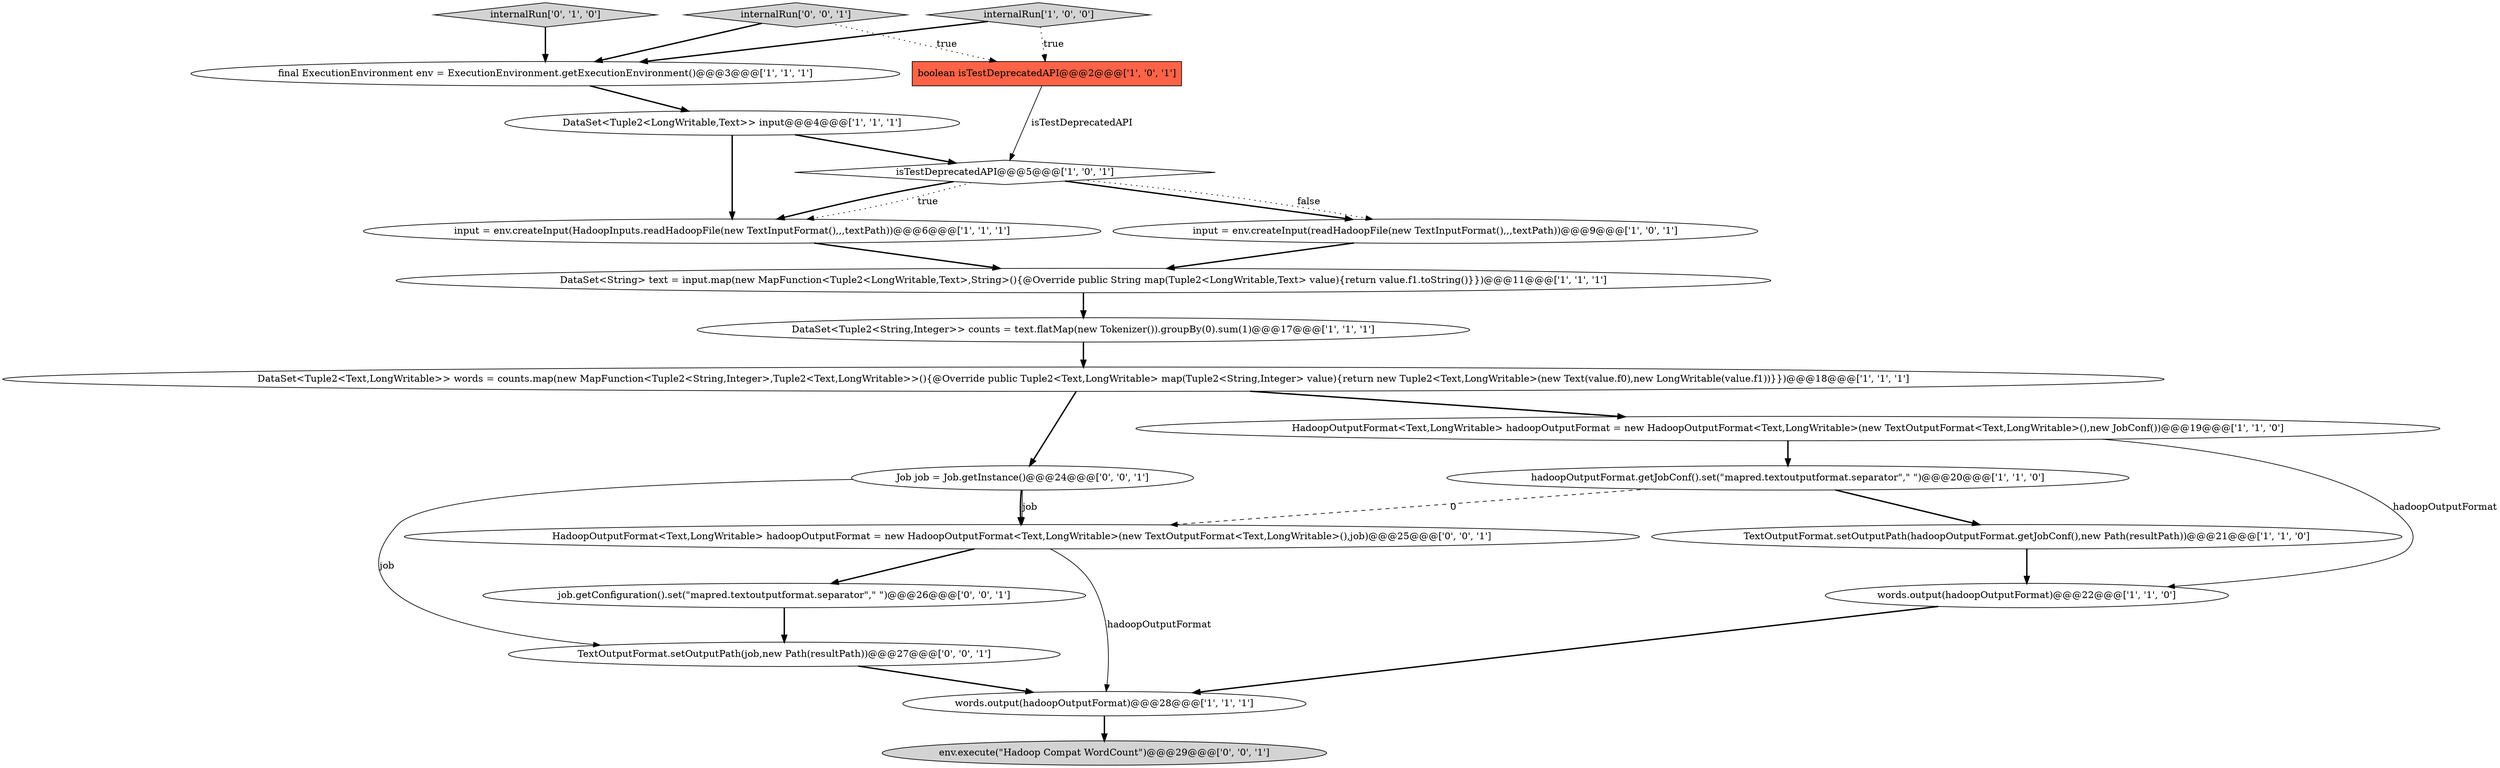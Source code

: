 digraph {
10 [style = filled, label = "isTestDeprecatedAPI@@@5@@@['1', '0', '1']", fillcolor = white, shape = diamond image = "AAA0AAABBB1BBB"];
18 [style = filled, label = "job.getConfiguration().set(\"mapred.textoutputformat.separator\",\" \")@@@26@@@['0', '0', '1']", fillcolor = white, shape = ellipse image = "AAA0AAABBB3BBB"];
17 [style = filled, label = "Job job = Job.getInstance()@@@24@@@['0', '0', '1']", fillcolor = white, shape = ellipse image = "AAA0AAABBB3BBB"];
16 [style = filled, label = "internalRun['0', '0', '1']", fillcolor = lightgray, shape = diamond image = "AAA0AAABBB3BBB"];
3 [style = filled, label = "internalRun['1', '0', '0']", fillcolor = lightgray, shape = diamond image = "AAA0AAABBB1BBB"];
14 [style = filled, label = "DataSet<Tuple2<LongWritable,Text>> input@@@4@@@['1', '1', '1']", fillcolor = white, shape = ellipse image = "AAA0AAABBB1BBB"];
8 [style = filled, label = "TextOutputFormat.setOutputPath(hadoopOutputFormat.getJobConf(),new Path(resultPath))@@@21@@@['1', '1', '0']", fillcolor = white, shape = ellipse image = "AAA0AAABBB1BBB"];
1 [style = filled, label = "DataSet<Tuple2<String,Integer>> counts = text.flatMap(new Tokenizer()).groupBy(0).sum(1)@@@17@@@['1', '1', '1']", fillcolor = white, shape = ellipse image = "AAA0AAABBB1BBB"];
13 [style = filled, label = "DataSet<Tuple2<Text,LongWritable>> words = counts.map(new MapFunction<Tuple2<String,Integer>,Tuple2<Text,LongWritable>>(){@Override public Tuple2<Text,LongWritable> map(Tuple2<String,Integer> value){return new Tuple2<Text,LongWritable>(new Text(value.f0),new LongWritable(value.f1))}})@@@18@@@['1', '1', '1']", fillcolor = white, shape = ellipse image = "AAA0AAABBB1BBB"];
15 [style = filled, label = "internalRun['0', '1', '0']", fillcolor = lightgray, shape = diamond image = "AAA0AAABBB2BBB"];
7 [style = filled, label = "final ExecutionEnvironment env = ExecutionEnvironment.getExecutionEnvironment()@@@3@@@['1', '1', '1']", fillcolor = white, shape = ellipse image = "AAA0AAABBB1BBB"];
5 [style = filled, label = "hadoopOutputFormat.getJobConf().set(\"mapred.textoutputformat.separator\",\" \")@@@20@@@['1', '1', '0']", fillcolor = white, shape = ellipse image = "AAA0AAABBB1BBB"];
19 [style = filled, label = "HadoopOutputFormat<Text,LongWritable> hadoopOutputFormat = new HadoopOutputFormat<Text,LongWritable>(new TextOutputFormat<Text,LongWritable>(),job)@@@25@@@['0', '0', '1']", fillcolor = white, shape = ellipse image = "AAA0AAABBB3BBB"];
11 [style = filled, label = "DataSet<String> text = input.map(new MapFunction<Tuple2<LongWritable,Text>,String>(){@Override public String map(Tuple2<LongWritable,Text> value){return value.f1.toString()}})@@@11@@@['1', '1', '1']", fillcolor = white, shape = ellipse image = "AAA0AAABBB1BBB"];
0 [style = filled, label = "input = env.createInput(readHadoopFile(new TextInputFormat(),,,textPath))@@@9@@@['1', '0', '1']", fillcolor = white, shape = ellipse image = "AAA0AAABBB1BBB"];
9 [style = filled, label = "input = env.createInput(HadoopInputs.readHadoopFile(new TextInputFormat(),,,textPath))@@@6@@@['1', '1', '1']", fillcolor = white, shape = ellipse image = "AAA0AAABBB1BBB"];
4 [style = filled, label = "boolean isTestDeprecatedAPI@@@2@@@['1', '0', '1']", fillcolor = tomato, shape = box image = "AAA0AAABBB1BBB"];
21 [style = filled, label = "TextOutputFormat.setOutputPath(job,new Path(resultPath))@@@27@@@['0', '0', '1']", fillcolor = white, shape = ellipse image = "AAA0AAABBB3BBB"];
6 [style = filled, label = "words.output(hadoopOutputFormat)@@@28@@@['1', '1', '1']", fillcolor = white, shape = ellipse image = "AAA0AAABBB1BBB"];
20 [style = filled, label = "env.execute(\"Hadoop Compat WordCount\")@@@29@@@['0', '0', '1']", fillcolor = lightgray, shape = ellipse image = "AAA0AAABBB3BBB"];
12 [style = filled, label = "HadoopOutputFormat<Text,LongWritable> hadoopOutputFormat = new HadoopOutputFormat<Text,LongWritable>(new TextOutputFormat<Text,LongWritable>(),new JobConf())@@@19@@@['1', '1', '0']", fillcolor = white, shape = ellipse image = "AAA0AAABBB1BBB"];
2 [style = filled, label = "words.output(hadoopOutputFormat)@@@22@@@['1', '1', '0']", fillcolor = white, shape = ellipse image = "AAA0AAABBB1BBB"];
5->8 [style = bold, label=""];
19->18 [style = bold, label=""];
9->11 [style = bold, label=""];
12->5 [style = bold, label=""];
15->7 [style = bold, label=""];
21->6 [style = bold, label=""];
11->1 [style = bold, label=""];
2->6 [style = bold, label=""];
16->7 [style = bold, label=""];
12->2 [style = solid, label="hadoopOutputFormat"];
14->10 [style = bold, label=""];
0->11 [style = bold, label=""];
3->4 [style = dotted, label="true"];
10->9 [style = dotted, label="true"];
16->4 [style = dotted, label="true"];
19->6 [style = solid, label="hadoopOutputFormat"];
1->13 [style = bold, label=""];
17->19 [style = bold, label=""];
17->19 [style = solid, label="job"];
17->21 [style = solid, label="job"];
7->14 [style = bold, label=""];
6->20 [style = bold, label=""];
13->17 [style = bold, label=""];
13->12 [style = bold, label=""];
8->2 [style = bold, label=""];
3->7 [style = bold, label=""];
4->10 [style = solid, label="isTestDeprecatedAPI"];
10->0 [style = bold, label=""];
10->0 [style = dotted, label="false"];
14->9 [style = bold, label=""];
10->9 [style = bold, label=""];
18->21 [style = bold, label=""];
5->19 [style = dashed, label="0"];
}
